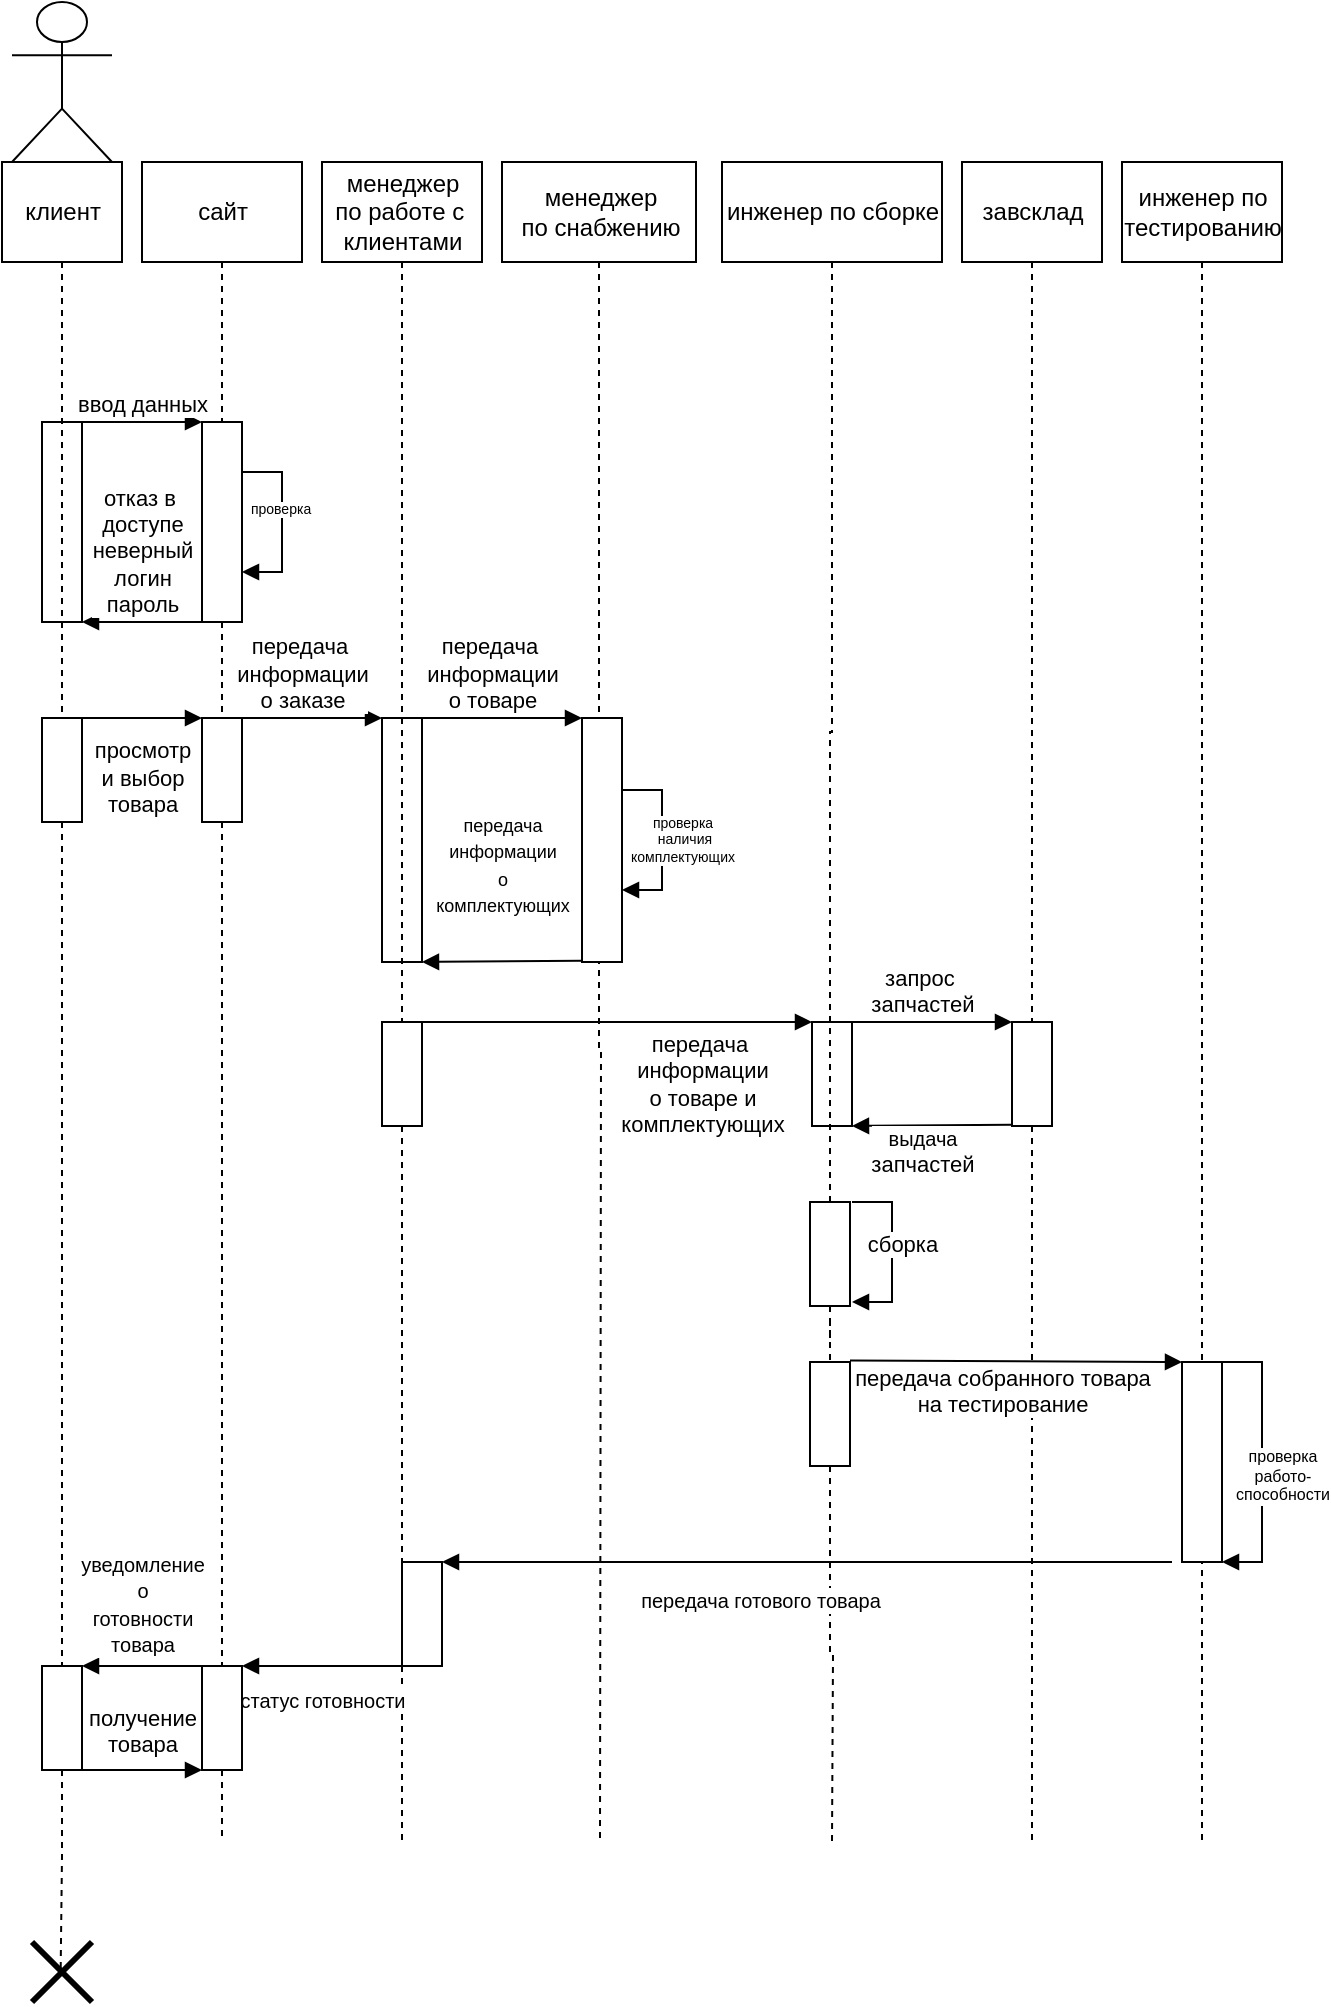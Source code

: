 <mxfile version="20.4.2" type="device"><diagram id="qylbP53o3dRDmop9iloa" name="Страница 1"><mxGraphModel dx="2844" dy="2747" grid="1" gridSize="10" guides="1" tooltips="1" connect="1" arrows="1" fold="1" page="1" pageScale="1" pageWidth="827" pageHeight="1169" math="0" shadow="0"><root><mxCell id="0"/><mxCell id="1" parent="0"/><mxCell id="aGyMpZlR7P8OPY0qlepi-1" value="" style="shape=umlActor;verticalLabelPosition=bottom;verticalAlign=top;html=1;outlineConnect=0;" vertex="1" parent="1"><mxGeometry x="95" y="-1150" width="50" height="80" as="geometry"/></mxCell><mxCell id="aGyMpZlR7P8OPY0qlepi-34" style="edgeStyle=orthogonalEdgeStyle;rounded=0;orthogonalLoop=1;jettySize=auto;html=1;dashed=1;endArrow=none;endFill=0;startArrow=none;" edge="1" parent="1" source="aGyMpZlR7P8OPY0qlepi-56"><mxGeometry relative="1" as="geometry"><mxPoint x="290" y="-230" as="targetPoint"/></mxGeometry></mxCell><mxCell id="aGyMpZlR7P8OPY0qlepi-12" value="менеджер&lt;br&gt;по работе с&amp;nbsp;&lt;br&gt;клиентами" style="html=1;" vertex="1" parent="1"><mxGeometry x="250" y="-1070" width="80" height="50" as="geometry"/></mxCell><mxCell id="aGyMpZlR7P8OPY0qlepi-35" style="edgeStyle=orthogonalEdgeStyle;rounded=0;orthogonalLoop=1;jettySize=auto;html=1;dashed=1;endArrow=none;endFill=0;" edge="1" parent="1" source="aGyMpZlR7P8OPY0qlepi-14"><mxGeometry relative="1" as="geometry"><mxPoint x="389" y="-230" as="targetPoint"/></mxGeometry></mxCell><mxCell id="aGyMpZlR7P8OPY0qlepi-14" value="менеджер&lt;br&gt;по снабжению" style="html=1;" vertex="1" parent="1"><mxGeometry x="340" y="-1070" width="97" height="50" as="geometry"/></mxCell><mxCell id="aGyMpZlR7P8OPY0qlepi-38" style="edgeStyle=orthogonalEdgeStyle;rounded=0;orthogonalLoop=1;jettySize=auto;html=1;dashed=1;endArrow=none;endFill=0;" edge="1" parent="1" source="aGyMpZlR7P8OPY0qlepi-17"><mxGeometry relative="1" as="geometry"><mxPoint x="690" y="-230" as="targetPoint"/></mxGeometry></mxCell><mxCell id="aGyMpZlR7P8OPY0qlepi-17" value="инженер по&lt;br&gt;тестированию" style="html=1;" vertex="1" parent="1"><mxGeometry x="650" y="-1070" width="80" height="50" as="geometry"/></mxCell><mxCell id="aGyMpZlR7P8OPY0qlepi-37" style="edgeStyle=orthogonalEdgeStyle;rounded=0;orthogonalLoop=1;jettySize=auto;html=1;dashed=1;endArrow=none;endFill=0;" edge="1" parent="1" source="aGyMpZlR7P8OPY0qlepi-18"><mxGeometry relative="1" as="geometry"><mxPoint x="605" y="-230" as="targetPoint"/></mxGeometry></mxCell><mxCell id="aGyMpZlR7P8OPY0qlepi-18" value="завсклад" style="html=1;" vertex="1" parent="1"><mxGeometry x="570" y="-1070" width="70" height="50" as="geometry"/></mxCell><mxCell id="aGyMpZlR7P8OPY0qlepi-36" style="edgeStyle=orthogonalEdgeStyle;rounded=0;orthogonalLoop=1;jettySize=auto;html=1;dashed=1;endArrow=none;endFill=0;startArrow=none;" edge="1" parent="1" source="aGyMpZlR7P8OPY0qlepi-66"><mxGeometry relative="1" as="geometry"><mxPoint x="505" y="-230" as="targetPoint"/></mxGeometry></mxCell><mxCell id="aGyMpZlR7P8OPY0qlepi-20" value="инженер по сборке" style="html=1;" vertex="1" parent="1"><mxGeometry x="450" y="-1070" width="110" height="50" as="geometry"/></mxCell><mxCell id="aGyMpZlR7P8OPY0qlepi-32" style="edgeStyle=orthogonalEdgeStyle;rounded=0;orthogonalLoop=1;jettySize=auto;html=1;dashed=1;endArrow=none;endFill=0;startArrow=none;entryX=0.477;entryY=0.536;entryDx=0;entryDy=0;entryPerimeter=0;" edge="1" parent="1" source="aGyMpZlR7P8OPY0qlepi-80" target="aGyMpZlR7P8OPY0qlepi-84"><mxGeometry relative="1" as="geometry"><mxPoint x="120" y="-240" as="targetPoint"/></mxGeometry></mxCell><mxCell id="aGyMpZlR7P8OPY0qlepi-22" value="клиент" style="html=1;" vertex="1" parent="1"><mxGeometry x="90" y="-1070" width="60" height="50" as="geometry"/></mxCell><mxCell id="aGyMpZlR7P8OPY0qlepi-33" style="edgeStyle=orthogonalEdgeStyle;rounded=0;orthogonalLoop=1;jettySize=auto;html=1;dashed=1;endArrow=none;endFill=0;startArrow=none;" edge="1" parent="1" source="aGyMpZlR7P8OPY0qlepi-75"><mxGeometry relative="1" as="geometry"><mxPoint x="200" y="-230" as="targetPoint"/></mxGeometry></mxCell><mxCell id="aGyMpZlR7P8OPY0qlepi-23" value="сайт" style="html=1;" vertex="1" parent="1"><mxGeometry x="160" y="-1070" width="80" height="50" as="geometry"/></mxCell><mxCell id="aGyMpZlR7P8OPY0qlepi-39" value="" style="rounded=0;whiteSpace=wrap;html=1;" vertex="1" parent="1"><mxGeometry x="110" y="-940" width="20" height="100" as="geometry"/></mxCell><mxCell id="aGyMpZlR7P8OPY0qlepi-40" value="" style="rounded=0;whiteSpace=wrap;html=1;" vertex="1" parent="1"><mxGeometry x="190" y="-940" width="20" height="100" as="geometry"/></mxCell><mxCell id="aGyMpZlR7P8OPY0qlepi-41" value="" style="edgeStyle=orthogonalEdgeStyle;rounded=0;orthogonalLoop=1;jettySize=auto;html=1;dashed=1;endArrow=none;endFill=0;" edge="1" parent="1" source="aGyMpZlR7P8OPY0qlepi-23" target="aGyMpZlR7P8OPY0qlepi-40"><mxGeometry relative="1" as="geometry"><mxPoint x="200" y="-250" as="targetPoint"/><mxPoint x="200" y="-1020" as="sourcePoint"/></mxGeometry></mxCell><mxCell id="aGyMpZlR7P8OPY0qlepi-42" value="ввод данных" style="html=1;verticalAlign=bottom;endArrow=block;rounded=0;" edge="1" parent="1"><mxGeometry width="80" relative="1" as="geometry"><mxPoint x="130" y="-940" as="sourcePoint"/><mxPoint x="190" y="-940" as="targetPoint"/></mxGeometry></mxCell><mxCell id="aGyMpZlR7P8OPY0qlepi-43" value="отказ в&amp;nbsp;&lt;br&gt;доступе&lt;br&gt;неверный&lt;br&gt;логин &lt;br&gt;пароль" style="html=1;verticalAlign=bottom;endArrow=block;rounded=0;exitX=0;exitY=1;exitDx=0;exitDy=0;entryX=1;entryY=1;entryDx=0;entryDy=0;" edge="1" parent="1" source="aGyMpZlR7P8OPY0qlepi-40" target="aGyMpZlR7P8OPY0qlepi-39"><mxGeometry width="80" relative="1" as="geometry"><mxPoint x="60" y="-890" as="sourcePoint"/><mxPoint x="140" y="-890" as="targetPoint"/></mxGeometry></mxCell><mxCell id="aGyMpZlR7P8OPY0qlepi-44" value="проверка&amp;nbsp;" style="html=1;verticalAlign=bottom;endArrow=block;rounded=0;fontSize=7;entryX=1;entryY=0.75;entryDx=0;entryDy=0;" edge="1" parent="1"><mxGeometry width="80" relative="1" as="geometry"><mxPoint x="210" y="-915" as="sourcePoint"/><mxPoint x="210" y="-865" as="targetPoint"/><Array as="points"><mxPoint x="230" y="-915"/><mxPoint x="230" y="-865"/></Array><mxPoint as="offset"/></mxGeometry></mxCell><mxCell id="aGyMpZlR7P8OPY0qlepi-45" value="" style="rounded=0;whiteSpace=wrap;html=1;" vertex="1" parent="1"><mxGeometry x="110" y="-792" width="20" height="52" as="geometry"/></mxCell><mxCell id="aGyMpZlR7P8OPY0qlepi-46" value="" style="edgeStyle=orthogonalEdgeStyle;rounded=0;orthogonalLoop=1;jettySize=auto;html=1;dashed=1;endArrow=none;endFill=0;" edge="1" parent="1" source="aGyMpZlR7P8OPY0qlepi-22" target="aGyMpZlR7P8OPY0qlepi-45"><mxGeometry relative="1" as="geometry"><mxPoint x="120" y="-240" as="targetPoint"/><mxPoint x="120" y="-1020" as="sourcePoint"/></mxGeometry></mxCell><mxCell id="aGyMpZlR7P8OPY0qlepi-47" value="" style="rounded=0;whiteSpace=wrap;html=1;" vertex="1" parent="1"><mxGeometry x="190" y="-792" width="20" height="52" as="geometry"/></mxCell><mxCell id="aGyMpZlR7P8OPY0qlepi-48" value="" style="edgeStyle=orthogonalEdgeStyle;rounded=0;orthogonalLoop=1;jettySize=auto;html=1;dashed=1;endArrow=none;endFill=0;startArrow=none;" edge="1" parent="1" source="aGyMpZlR7P8OPY0qlepi-40" target="aGyMpZlR7P8OPY0qlepi-47"><mxGeometry relative="1" as="geometry"><mxPoint x="200" y="-250" as="targetPoint"/><mxPoint x="200" y="-840" as="sourcePoint"/></mxGeometry></mxCell><mxCell id="aGyMpZlR7P8OPY0qlepi-49" value="просмотр&lt;br&gt;и выбор &lt;br&gt;товара&lt;br&gt;" style="html=1;verticalAlign=bottom;endArrow=block;rounded=0;" edge="1" parent="1"><mxGeometry y="-52" width="80" relative="1" as="geometry"><mxPoint x="130" y="-792" as="sourcePoint"/><mxPoint x="190" y="-792" as="targetPoint"/><mxPoint as="offset"/></mxGeometry></mxCell><mxCell id="aGyMpZlR7P8OPY0qlepi-50" value="" style="rounded=0;whiteSpace=wrap;html=1;" vertex="1" parent="1"><mxGeometry x="280" y="-792" width="20" height="122" as="geometry"/></mxCell><mxCell id="aGyMpZlR7P8OPY0qlepi-51" value="передача&amp;nbsp;&lt;br&gt;информации&lt;br&gt;о заказе" style="html=1;verticalAlign=bottom;endArrow=block;rounded=0;entryX=0;entryY=0;entryDx=0;entryDy=0;" edge="1" parent="1" target="aGyMpZlR7P8OPY0qlepi-50"><mxGeometry x="-0.143" width="80" relative="1" as="geometry"><mxPoint x="210" y="-792" as="sourcePoint"/><mxPoint x="270" y="-792" as="targetPoint"/><mxPoint as="offset"/></mxGeometry></mxCell><mxCell id="aGyMpZlR7P8OPY0qlepi-52" value="" style="rounded=0;whiteSpace=wrap;html=1;" vertex="1" parent="1"><mxGeometry x="380" y="-792" width="20" height="122" as="geometry"/></mxCell><mxCell id="aGyMpZlR7P8OPY0qlepi-53" value="передача&amp;nbsp;&lt;br&gt;информации&lt;br&gt;о товаре" style="html=1;verticalAlign=bottom;endArrow=block;rounded=0;entryX=0;entryY=0;entryDx=0;entryDy=0;" edge="1" parent="1" target="aGyMpZlR7P8OPY0qlepi-52"><mxGeometry x="-0.143" width="80" relative="1" as="geometry"><mxPoint x="300" y="-792" as="sourcePoint"/><mxPoint x="370" y="-792" as="targetPoint"/><mxPoint as="offset"/></mxGeometry></mxCell><mxCell id="aGyMpZlR7P8OPY0qlepi-54" value="&lt;font style=&quot;font-size: 9px;&quot;&gt;передача&lt;br&gt;информации&lt;br&gt;о&lt;br&gt;комплектующих&lt;/font&gt;" style="html=1;verticalAlign=bottom;endArrow=block;rounded=0;exitX=0;exitY=1;exitDx=0;exitDy=0;entryX=1;entryY=1;entryDx=0;entryDy=0;" edge="1" parent="1" target="aGyMpZlR7P8OPY0qlepi-50"><mxGeometry x="-0.004" y="-20" width="80" relative="1" as="geometry"><mxPoint x="380" y="-670.65" as="sourcePoint"/><mxPoint x="320.0" y="-670.65" as="targetPoint"/><mxPoint as="offset"/></mxGeometry></mxCell><mxCell id="aGyMpZlR7P8OPY0qlepi-55" value="проверка&lt;br&gt;&amp;nbsp;наличия&lt;br&gt;комплектующих" style="html=1;verticalAlign=bottom;endArrow=block;rounded=0;fontSize=7;entryX=1;entryY=0.75;entryDx=0;entryDy=0;" edge="1" parent="1"><mxGeometry x="0.333" y="10" width="80" relative="1" as="geometry"><mxPoint x="400" y="-756" as="sourcePoint"/><mxPoint x="400" y="-706" as="targetPoint"/><Array as="points"><mxPoint x="420" y="-756"/><mxPoint x="420" y="-706"/></Array><mxPoint as="offset"/></mxGeometry></mxCell><mxCell id="aGyMpZlR7P8OPY0qlepi-56" value="" style="rounded=0;whiteSpace=wrap;html=1;" vertex="1" parent="1"><mxGeometry x="280" y="-640" width="20" height="52" as="geometry"/></mxCell><mxCell id="aGyMpZlR7P8OPY0qlepi-57" value="" style="edgeStyle=orthogonalEdgeStyle;rounded=0;orthogonalLoop=1;jettySize=auto;html=1;dashed=1;endArrow=none;endFill=0;" edge="1" parent="1" source="aGyMpZlR7P8OPY0qlepi-12" target="aGyMpZlR7P8OPY0qlepi-56"><mxGeometry relative="1" as="geometry"><mxPoint x="290" y="-230.0" as="targetPoint"/><mxPoint x="290" y="-1020" as="sourcePoint"/></mxGeometry></mxCell><mxCell id="aGyMpZlR7P8OPY0qlepi-58" value="" style="rounded=0;whiteSpace=wrap;html=1;" vertex="1" parent="1"><mxGeometry x="495" y="-640" width="20" height="52" as="geometry"/></mxCell><mxCell id="aGyMpZlR7P8OPY0qlepi-59" value="передача&amp;nbsp;&lt;br&gt;информации&lt;br&gt;о товаре и &lt;br&gt;комплектующих" style="html=1;verticalAlign=bottom;endArrow=block;rounded=0;entryX=0;entryY=0;entryDx=0;entryDy=0;" edge="1" parent="1" target="aGyMpZlR7P8OPY0qlepi-58"><mxGeometry x="0.436" y="-60" width="80" relative="1" as="geometry"><mxPoint x="300" y="-640" as="sourcePoint"/><mxPoint x="380" y="-640" as="targetPoint"/><mxPoint as="offset"/></mxGeometry></mxCell><mxCell id="aGyMpZlR7P8OPY0qlepi-60" value="" style="rounded=0;whiteSpace=wrap;html=1;" vertex="1" parent="1"><mxGeometry x="595" y="-640" width="20" height="52" as="geometry"/></mxCell><mxCell id="aGyMpZlR7P8OPY0qlepi-61" value="запрос&amp;nbsp;&lt;br&gt;запчастей" style="html=1;verticalAlign=bottom;endArrow=block;rounded=0;entryX=0;entryY=0;entryDx=0;entryDy=0;" edge="1" parent="1"><mxGeometry x="-0.143" width="80" relative="1" as="geometry"><mxPoint x="515" y="-640" as="sourcePoint"/><mxPoint x="595" y="-640" as="targetPoint"/><mxPoint as="offset"/></mxGeometry></mxCell><mxCell id="aGyMpZlR7P8OPY0qlepi-62" value="&lt;font size=&quot;1&quot;&gt;выдача&lt;br&gt;&lt;/font&gt;запчастей" style="html=1;verticalAlign=bottom;endArrow=block;rounded=0;exitX=0;exitY=1;exitDx=0;exitDy=0;entryX=1;entryY=1;entryDx=0;entryDy=0;" edge="1" parent="1"><mxGeometry x="0.131" y="28" width="80" relative="1" as="geometry"><mxPoint x="595" y="-588.65" as="sourcePoint"/><mxPoint x="515" y="-588" as="targetPoint"/><mxPoint as="offset"/></mxGeometry></mxCell><mxCell id="aGyMpZlR7P8OPY0qlepi-63" value="" style="rounded=0;whiteSpace=wrap;html=1;" vertex="1" parent="1"><mxGeometry x="494" y="-550" width="20" height="52" as="geometry"/></mxCell><mxCell id="aGyMpZlR7P8OPY0qlepi-64" value="" style="edgeStyle=orthogonalEdgeStyle;rounded=0;orthogonalLoop=1;jettySize=auto;html=1;dashed=1;endArrow=none;endFill=0;" edge="1" parent="1" source="aGyMpZlR7P8OPY0qlepi-20" target="aGyMpZlR7P8OPY0qlepi-63"><mxGeometry relative="1" as="geometry"><mxPoint x="505" y="-230" as="targetPoint"/><mxPoint x="505" y="-1020" as="sourcePoint"/></mxGeometry></mxCell><mxCell id="aGyMpZlR7P8OPY0qlepi-65" value="&lt;font style=&quot;font-size: 11px;&quot;&gt;сборка&lt;/font&gt;" style="html=1;verticalAlign=bottom;endArrow=block;rounded=0;fontSize=7;entryX=1;entryY=0.75;entryDx=0;entryDy=0;" edge="1" parent="1"><mxGeometry x="0.111" y="5" width="80" relative="1" as="geometry"><mxPoint x="515" y="-550" as="sourcePoint"/><mxPoint x="515" y="-500" as="targetPoint"/><Array as="points"><mxPoint x="535" y="-550"/><mxPoint x="535" y="-500"/></Array><mxPoint as="offset"/></mxGeometry></mxCell><mxCell id="aGyMpZlR7P8OPY0qlepi-66" value="" style="rounded=0;whiteSpace=wrap;html=1;" vertex="1" parent="1"><mxGeometry x="494" y="-470" width="20" height="52" as="geometry"/></mxCell><mxCell id="aGyMpZlR7P8OPY0qlepi-67" value="" style="edgeStyle=orthogonalEdgeStyle;rounded=0;orthogonalLoop=1;jettySize=auto;html=1;dashed=1;endArrow=none;endFill=0;startArrow=none;" edge="1" parent="1" source="aGyMpZlR7P8OPY0qlepi-63" target="aGyMpZlR7P8OPY0qlepi-66"><mxGeometry relative="1" as="geometry"><mxPoint x="505" y="-230" as="targetPoint"/><mxPoint x="504" y="-498" as="sourcePoint"/></mxGeometry></mxCell><mxCell id="aGyMpZlR7P8OPY0qlepi-68" value="" style="rounded=0;whiteSpace=wrap;html=1;" vertex="1" parent="1"><mxGeometry x="680" y="-470" width="20" height="100" as="geometry"/></mxCell><mxCell id="aGyMpZlR7P8OPY0qlepi-69" value="передача собранного товара&lt;br&gt;на тестирование" style="html=1;verticalAlign=bottom;endArrow=block;rounded=0;entryX=0;entryY=0;entryDx=0;entryDy=0;" edge="1" parent="1" target="aGyMpZlR7P8OPY0qlepi-68"><mxGeometry x="-0.083" y="-30" width="80" relative="1" as="geometry"><mxPoint x="514" y="-470.69" as="sourcePoint"/><mxPoint x="594" y="-470.69" as="targetPoint"/><mxPoint as="offset"/></mxGeometry></mxCell><mxCell id="aGyMpZlR7P8OPY0qlepi-70" value="&lt;span style=&quot;font-size: 8px;&quot;&gt;проверка&lt;br&gt;работо-&lt;br&gt;способности&lt;br&gt;&lt;/span&gt;" style="html=1;verticalAlign=bottom;endArrow=block;rounded=0;fontSize=7;entryX=1;entryY=1;entryDx=0;entryDy=0;" edge="1" parent="1" target="aGyMpZlR7P8OPY0qlepi-68"><mxGeometry x="0.333" y="10" width="80" relative="1" as="geometry"><mxPoint x="700" y="-470" as="sourcePoint"/><mxPoint x="700" y="-420" as="targetPoint"/><Array as="points"><mxPoint x="720" y="-470"/><mxPoint x="720" y="-370"/></Array><mxPoint as="offset"/></mxGeometry></mxCell><mxCell id="aGyMpZlR7P8OPY0qlepi-72" value="" style="rounded=0;whiteSpace=wrap;html=1;" vertex="1" parent="1"><mxGeometry x="290" y="-370" width="20" height="52" as="geometry"/></mxCell><mxCell id="aGyMpZlR7P8OPY0qlepi-74" value="&lt;font size=&quot;1&quot;&gt;передача готового товара&lt;/font&gt;" style="html=1;verticalAlign=bottom;endArrow=block;rounded=0;exitX=0;exitY=1;exitDx=0;exitDy=0;entryX=1;entryY=0;entryDx=0;entryDy=0;" edge="1" parent="1" target="aGyMpZlR7P8OPY0qlepi-72"><mxGeometry x="0.131" y="28" width="80" relative="1" as="geometry"><mxPoint x="675" y="-370" as="sourcePoint"/><mxPoint x="595" y="-369.35" as="targetPoint"/><mxPoint as="offset"/></mxGeometry></mxCell><mxCell id="aGyMpZlR7P8OPY0qlepi-78" value="&lt;font size=&quot;1&quot;&gt;статус готовности&lt;/font&gt;" style="html=1;verticalAlign=bottom;endArrow=block;rounded=0;exitX=0;exitY=1;exitDx=0;exitDy=0;entryX=1;entryY=0;entryDx=0;entryDy=0;" edge="1" parent="1" source="aGyMpZlR7P8OPY0qlepi-72" target="aGyMpZlR7P8OPY0qlepi-75"><mxGeometry y="26" width="80" relative="1" as="geometry"><mxPoint x="280" y="-318" as="sourcePoint"/><mxPoint x="220" y="-320" as="targetPoint"/><mxPoint as="offset"/></mxGeometry></mxCell><mxCell id="aGyMpZlR7P8OPY0qlepi-75" value="" style="rounded=0;whiteSpace=wrap;html=1;" vertex="1" parent="1"><mxGeometry x="190" y="-318" width="20" height="52" as="geometry"/></mxCell><mxCell id="aGyMpZlR7P8OPY0qlepi-79" value="" style="edgeStyle=orthogonalEdgeStyle;rounded=0;orthogonalLoop=1;jettySize=auto;html=1;dashed=1;endArrow=none;endFill=0;startArrow=none;" edge="1" parent="1" source="aGyMpZlR7P8OPY0qlepi-47" target="aGyMpZlR7P8OPY0qlepi-75"><mxGeometry relative="1" as="geometry"><mxPoint x="200" y="-250" as="targetPoint"/><mxPoint x="200" y="-740.0" as="sourcePoint"/></mxGeometry></mxCell><mxCell id="aGyMpZlR7P8OPY0qlepi-80" value="" style="rounded=0;whiteSpace=wrap;html=1;" vertex="1" parent="1"><mxGeometry x="110" y="-318" width="20" height="52" as="geometry"/></mxCell><mxCell id="aGyMpZlR7P8OPY0qlepi-81" value="" style="edgeStyle=orthogonalEdgeStyle;rounded=0;orthogonalLoop=1;jettySize=auto;html=1;dashed=1;endArrow=none;endFill=0;startArrow=none;" edge="1" parent="1" source="aGyMpZlR7P8OPY0qlepi-45" target="aGyMpZlR7P8OPY0qlepi-80"><mxGeometry relative="1" as="geometry"><mxPoint x="120" y="-240" as="targetPoint"/><mxPoint x="120" y="-740" as="sourcePoint"/></mxGeometry></mxCell><mxCell id="aGyMpZlR7P8OPY0qlepi-82" value="&lt;font size=&quot;1&quot;&gt;уведомление&lt;br&gt;о&lt;br&gt;готовности&lt;br&gt;товара&lt;br&gt;&lt;/font&gt;" style="html=1;verticalAlign=bottom;endArrow=block;rounded=0;entryX=1;entryY=0;entryDx=0;entryDy=0;exitX=0;exitY=0;exitDx=0;exitDy=0;" edge="1" parent="1" source="aGyMpZlR7P8OPY0qlepi-75"><mxGeometry y="-2" width="80" relative="1" as="geometry"><mxPoint x="146" y="-185" as="sourcePoint"/><mxPoint x="130" y="-318" as="targetPoint"/><mxPoint as="offset"/></mxGeometry></mxCell><mxCell id="aGyMpZlR7P8OPY0qlepi-83" value="получение&lt;br&gt;товара" style="html=1;verticalAlign=bottom;endArrow=block;rounded=0;entryX=0;entryY=1;entryDx=0;entryDy=0;" edge="1" parent="1" target="aGyMpZlR7P8OPY0qlepi-75"><mxGeometry y="4" width="80" relative="1" as="geometry"><mxPoint x="130" y="-266" as="sourcePoint"/><mxPoint x="210" y="-266" as="targetPoint"/><mxPoint as="offset"/></mxGeometry></mxCell><mxCell id="aGyMpZlR7P8OPY0qlepi-84" value="" style="shape=umlDestroy;whiteSpace=wrap;html=1;strokeWidth=3;fontSize=8;" vertex="1" parent="1"><mxGeometry x="105" y="-180" width="30" height="30" as="geometry"/></mxCell></root></mxGraphModel></diagram></mxfile>